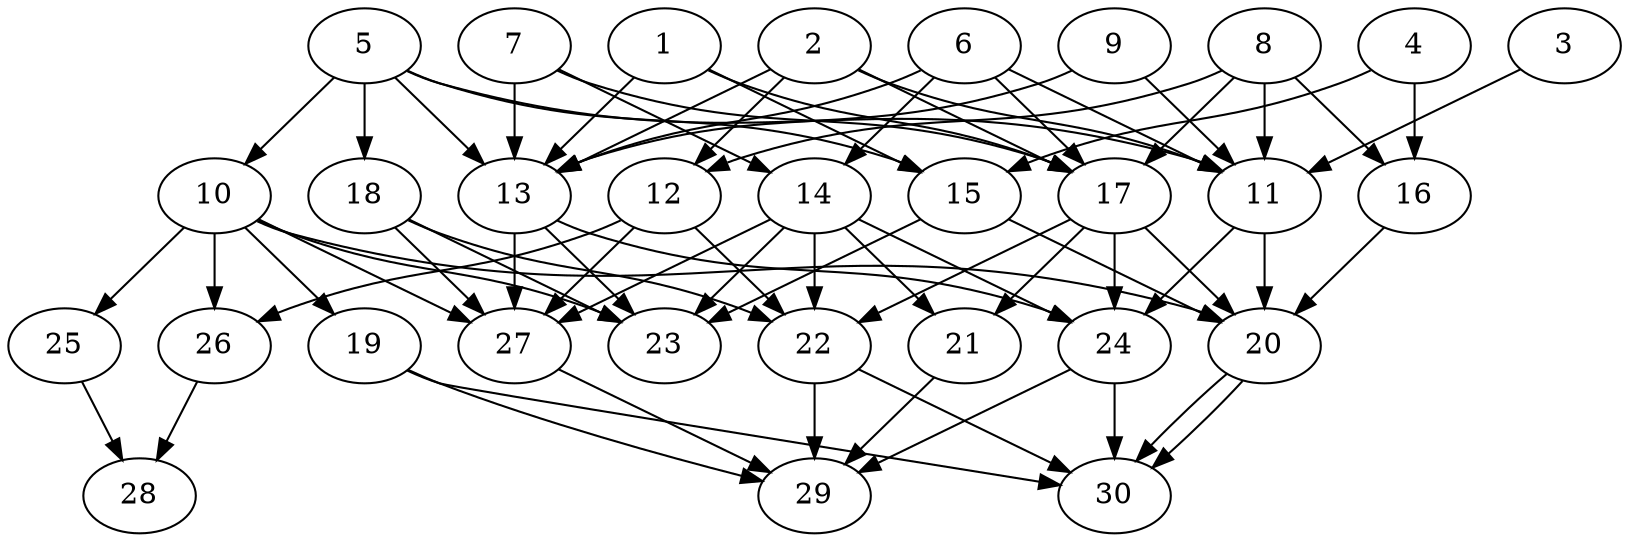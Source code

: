 // DAG automatically generated by daggen at Thu Oct  3 14:04:18 2019
// ./daggen --dot -n 30 --ccr 0.4 --fat 0.7 --regular 0.9 --density 0.6 --mindata 5242880 --maxdata 52428800 
digraph G {
  1 [size="111019520", alpha="0.13", expect_size="44407808"] 
  1 -> 13 [size ="44407808"]
  1 -> 15 [size ="44407808"]
  1 -> 17 [size ="44407808"]
  2 [size="82775040", alpha="0.07", expect_size="33110016"] 
  2 -> 11 [size ="33110016"]
  2 -> 12 [size ="33110016"]
  2 -> 13 [size ="33110016"]
  2 -> 17 [size ="33110016"]
  3 [size="31590400", alpha="0.04", expect_size="12636160"] 
  3 -> 11 [size ="12636160"]
  4 [size="127344640", alpha="0.01", expect_size="50937856"] 
  4 -> 15 [size ="50937856"]
  4 -> 16 [size ="50937856"]
  5 [size="99942400", alpha="0.13", expect_size="39976960"] 
  5 -> 10 [size ="39976960"]
  5 -> 11 [size ="39976960"]
  5 -> 13 [size ="39976960"]
  5 -> 15 [size ="39976960"]
  5 -> 18 [size ="39976960"]
  6 [size="108805120", alpha="0.13", expect_size="43522048"] 
  6 -> 11 [size ="43522048"]
  6 -> 13 [size ="43522048"]
  6 -> 14 [size ="43522048"]
  6 -> 17 [size ="43522048"]
  7 [size="41960960", alpha="0.10", expect_size="16784384"] 
  7 -> 13 [size ="16784384"]
  7 -> 14 [size ="16784384"]
  7 -> 17 [size ="16784384"]
  8 [size="84615680", alpha="0.19", expect_size="33846272"] 
  8 -> 11 [size ="33846272"]
  8 -> 12 [size ="33846272"]
  8 -> 16 [size ="33846272"]
  8 -> 17 [size ="33846272"]
  9 [size="88496640", alpha="0.14", expect_size="35398656"] 
  9 -> 11 [size ="35398656"]
  9 -> 13 [size ="35398656"]
  10 [size="128860160", alpha="0.17", expect_size="51544064"] 
  10 -> 19 [size ="51544064"]
  10 -> 20 [size ="51544064"]
  10 -> 23 [size ="51544064"]
  10 -> 25 [size ="51544064"]
  10 -> 26 [size ="51544064"]
  10 -> 27 [size ="51544064"]
  11 [size="91450880", alpha="0.04", expect_size="36580352"] 
  11 -> 20 [size ="36580352"]
  11 -> 24 [size ="36580352"]
  12 [size="48458240", alpha="0.16", expect_size="19383296"] 
  12 -> 22 [size ="19383296"]
  12 -> 26 [size ="19383296"]
  12 -> 27 [size ="19383296"]
  13 [size="88665600", alpha="0.09", expect_size="35466240"] 
  13 -> 23 [size ="35466240"]
  13 -> 24 [size ="35466240"]
  13 -> 27 [size ="35466240"]
  14 [size="110699520", alpha="0.13", expect_size="44279808"] 
  14 -> 21 [size ="44279808"]
  14 -> 22 [size ="44279808"]
  14 -> 23 [size ="44279808"]
  14 -> 24 [size ="44279808"]
  14 -> 27 [size ="44279808"]
  15 [size="119365120", alpha="0.09", expect_size="47746048"] 
  15 -> 20 [size ="47746048"]
  15 -> 23 [size ="47746048"]
  16 [size="79531520", alpha="0.05", expect_size="31812608"] 
  16 -> 20 [size ="31812608"]
  17 [size="37749760", alpha="0.08", expect_size="15099904"] 
  17 -> 20 [size ="15099904"]
  17 -> 21 [size ="15099904"]
  17 -> 22 [size ="15099904"]
  17 -> 24 [size ="15099904"]
  18 [size="97955840", alpha="0.20", expect_size="39182336"] 
  18 -> 22 [size ="39182336"]
  18 -> 23 [size ="39182336"]
  18 -> 27 [size ="39182336"]
  19 [size="90718720", alpha="0.07", expect_size="36287488"] 
  19 -> 29 [size ="36287488"]
  19 -> 30 [size ="36287488"]
  20 [size="53568000", alpha="0.15", expect_size="21427200"] 
  20 -> 30 [size ="21427200"]
  20 -> 30 [size ="21427200"]
  21 [size="37368320", alpha="0.01", expect_size="14947328"] 
  21 -> 29 [size ="14947328"]
  22 [size="58321920", alpha="0.18", expect_size="23328768"] 
  22 -> 29 [size ="23328768"]
  22 -> 30 [size ="23328768"]
  23 [size="34411520", alpha="0.18", expect_size="13764608"] 
  24 [size="85509120", alpha="0.18", expect_size="34203648"] 
  24 -> 29 [size ="34203648"]
  24 -> 30 [size ="34203648"]
  25 [size="46545920", alpha="0.12", expect_size="18618368"] 
  25 -> 28 [size ="18618368"]
  26 [size="101772800", alpha="0.03", expect_size="40709120"] 
  26 -> 28 [size ="40709120"]
  27 [size="129623040", alpha="0.18", expect_size="51849216"] 
  27 -> 29 [size ="51849216"]
  28 [size="56481280", alpha="0.06", expect_size="22592512"] 
  29 [size="56448000", alpha="0.06", expect_size="22579200"] 
  30 [size="95961600", alpha="0.06", expect_size="38384640"] 
}
